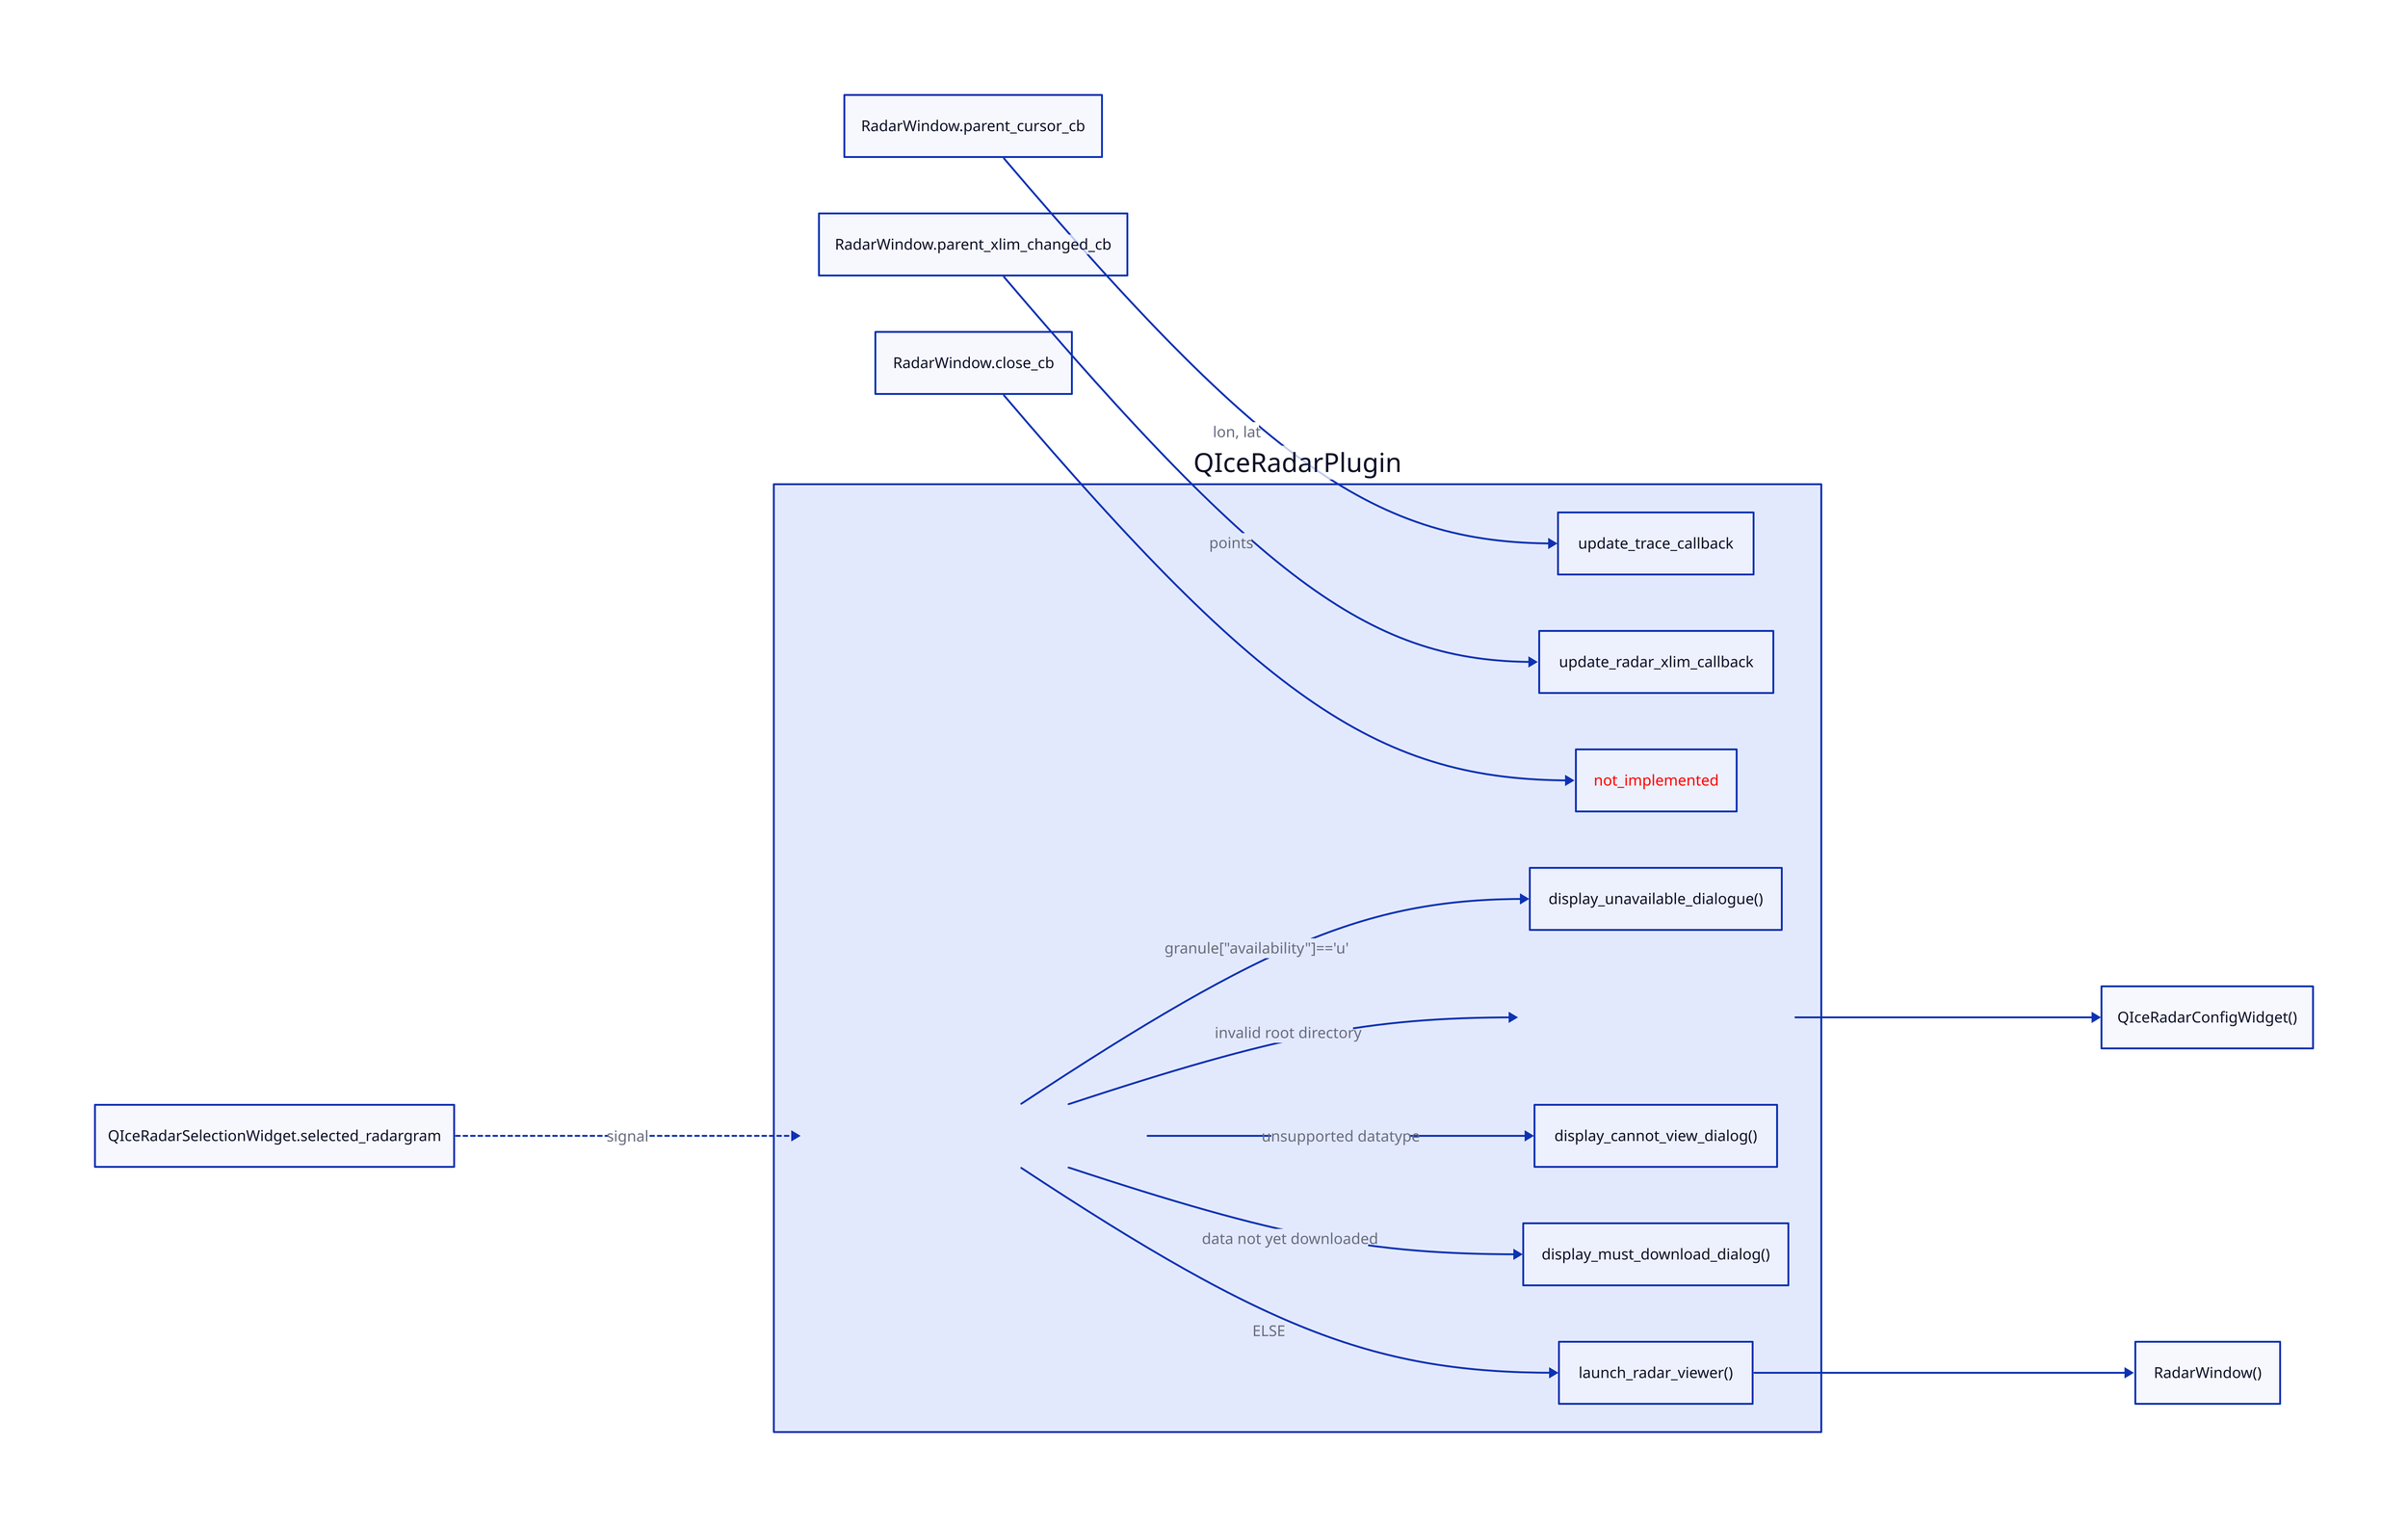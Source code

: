 direction: right

classes: {
  signal: {
    label: signal
    style.stroke-dash: 2
  }
}

selected_radargram_signal: QIceRadarSelectionWidget.selected_radargram
selected_radargram_signal -> qiceradar_plugin.selected_transect_callback: {class: signal}

radar_window_cursor_callback: RadarWindow.parent_cursor_cb
radar_window_cursor_callback -> qiceradar_plugin.update_trace_callback: {
  label: lon, lat
}

radar_window_selection_callback: RadarWindow.parent_xlim_changed_cb
radar_window_selection_callback -> qiceradar_plugin.update_radar_xlim_callback: {
  label: points
}

radar_window_close_callback: RadarWindow.close_cb
radar_window_close_callback -> qiceradar_plugin.not_implemented
qiceradar_plugin.not_implemented.style.font-color: red

qiceradar_plugin: {
  label: QIceRadarPlugin

  selected_transect_callback: {
    shape: rectangle
    label: |md
      ### selected_transect_view_callback(granule)
      Pulls granule information from the database
    |
  }

  display_unavailable_dialogue: display_unavailable_dialogue()
  selected_transect_callback -> display_unavailable_dialogue: {
    label: "granule[\"availability\"]=='u'"
  }

  request_user_update_config: {
    shape: rectangle
    label: |md
      ### request_user_update_config()
      creates QGIS message bar with push button
    |
  }

  selected_transect_callback -> request_user_update_config: {
    label: "invalid root directory"
  }

  display_cannot_view_dialog: display_cannot_view_dialog()
  selected_transect_callback -> display_cannot_view_dialog: {
    label: "unsupported datatype"
  }

  display_must_download_dialog: display_must_download_dialog()
  selected_transect_callback -> display_must_download_dialog: {
    label: "data not yet downloaded"
  }

  launch_radar_viewer: launch_radar_viewer()
  selected_transect_callback -> launch_radar_viewer: {
    label: "ELSE"
  }
}

qiceradar_config_widget: QIceRadarConfigWidget()
qiceradar_plugin.request_user_update_config -> qiceradar_config_widget

radar_window: RadarWindow()
qiceradar_plugin.launch_radar_viewer -> radar_window
